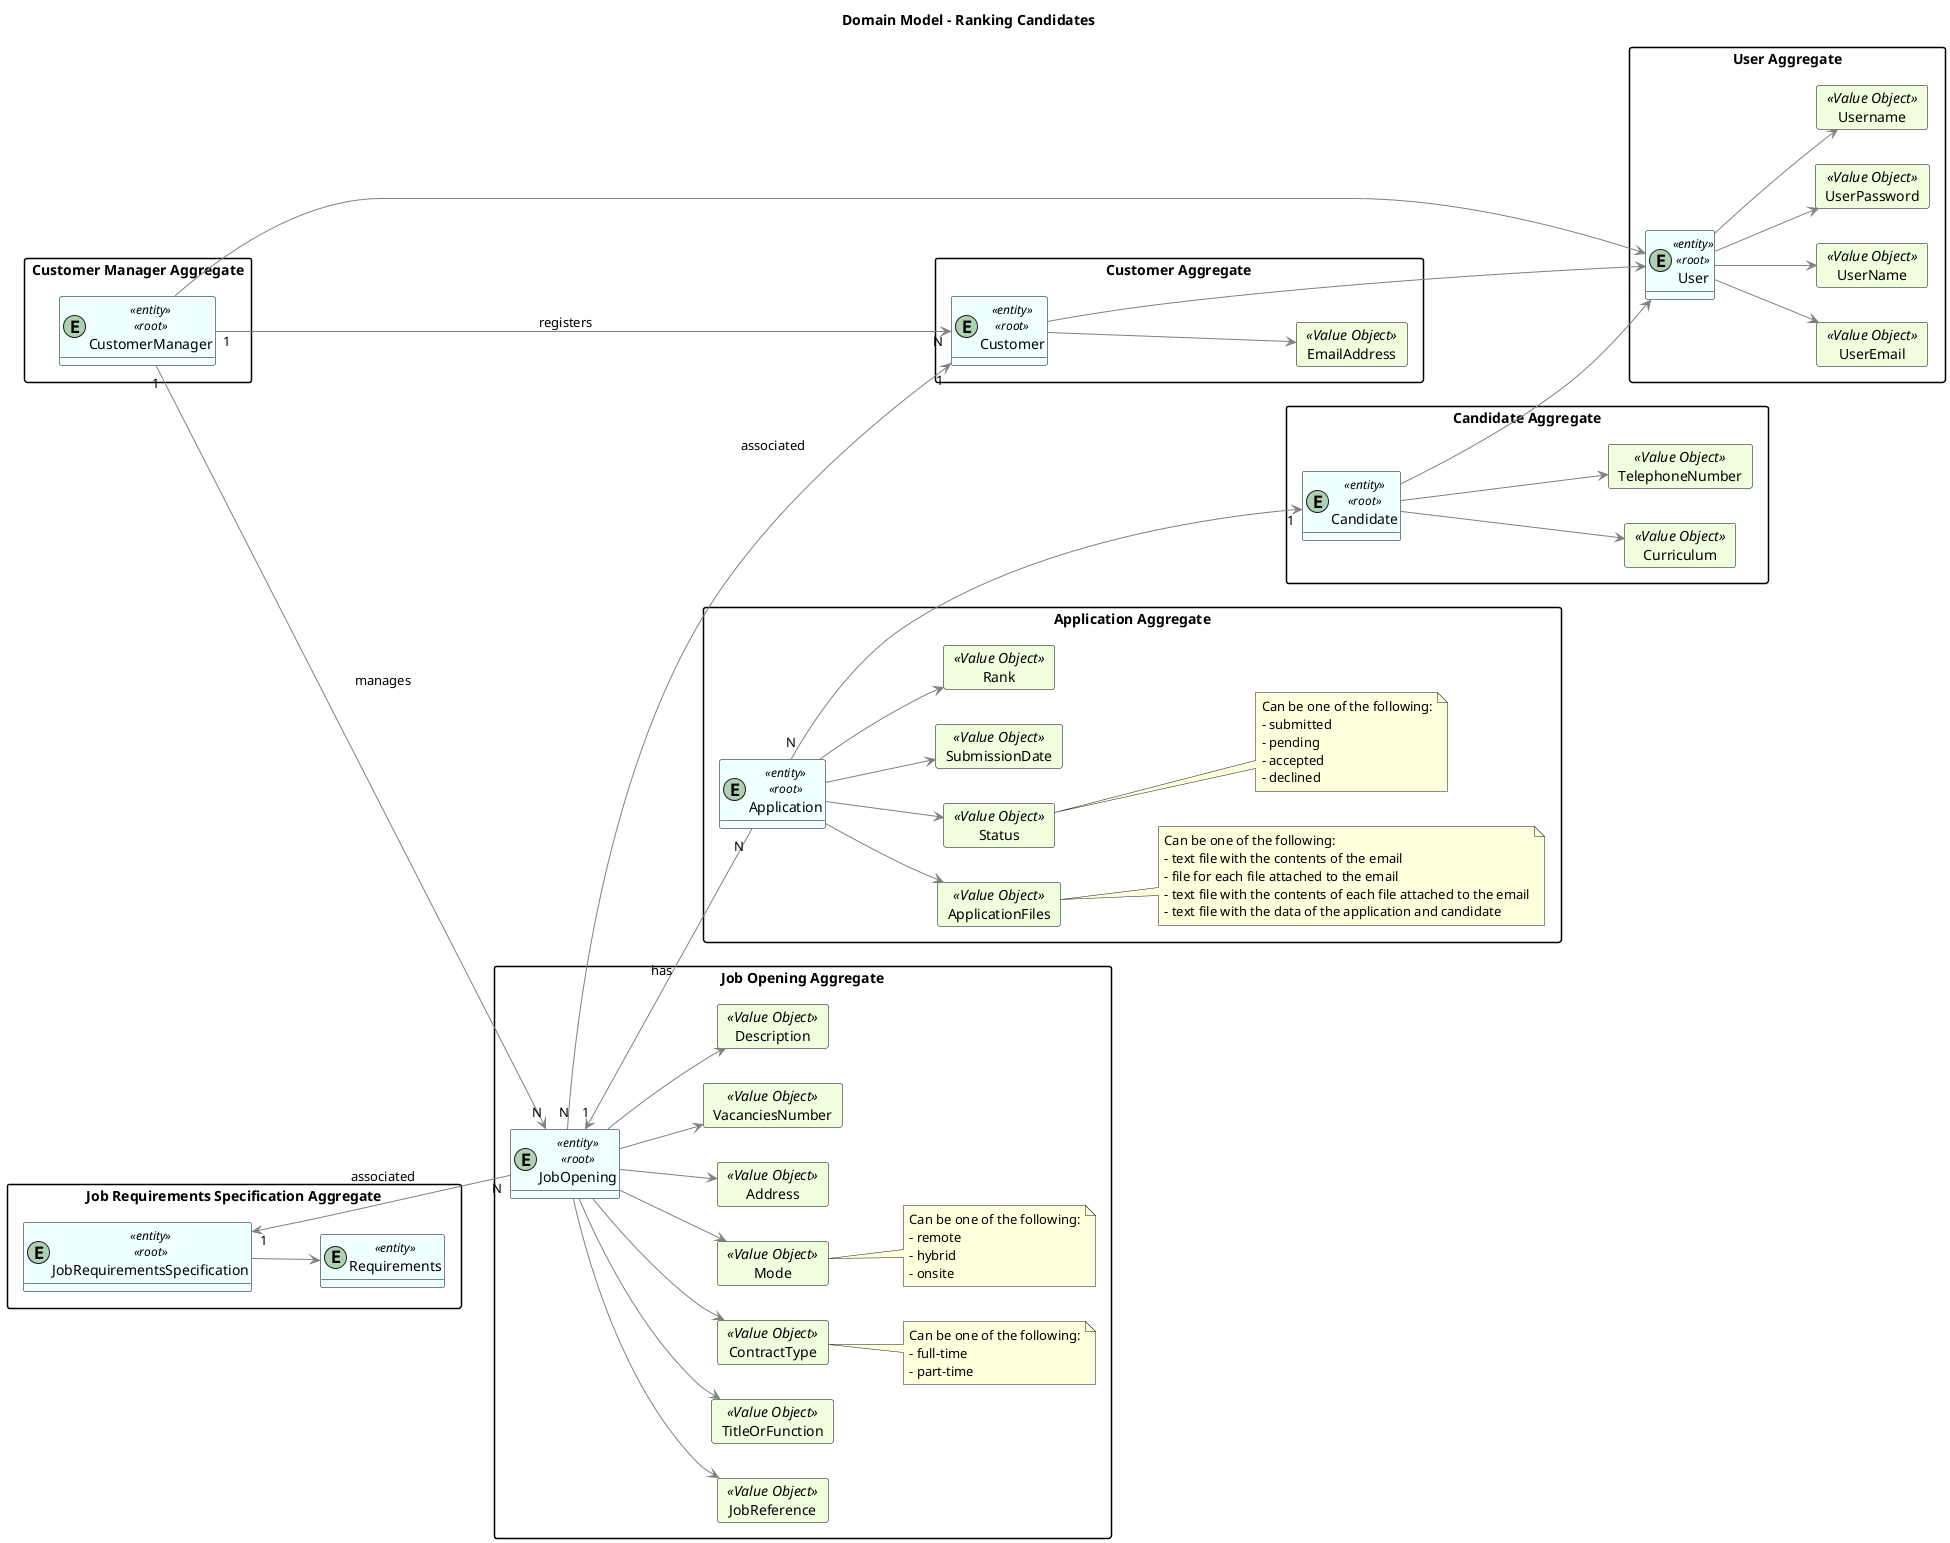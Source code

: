 @startuml
hide methods
left to right direction

Title "Domain Model - Ranking Candidates"

skinparam class {
    LifeLineBorderColor DarkBlue
    LifeLineBackgroundColor APPLICATION
    BackgroundColor #F0FFFF
    ArrowColor grey
    BorderColor black
}

skinparam packageStyle rectangle

skinparam card {
    LifeLineBorderColor Green
    LifeLineBackgroundColor APPLICATION
    BackgroundColor #F0FFDD
    ArrowColor DarkGrey
    BorderColor Black
}

package "Customer Manager Aggregate"{
entity CustomerManager <<entity>><<root>>
}

package "User Aggregate"{
entity User <<entity>><<root>>

    card UserEmail <<Value Object>> {
    }
    card UserName <<Value Object>> {
    }
    card UserPassword <<Value Object>> {
    }
    card Username<<Value Object>> {
    }

    User --> UserEmail
    User --> UserName
    User --> Username
    User --> UserPassword

}

package "Application Aggregate"{
entity Application <<entity>><<root>>

    card ApplicationFiles <<Value Object>>{
    }
    card Status <<Value Object>>{
    }
    card SubmissionDate <<Value Object>>{
    }
    card Rank <<Value Object>>{
    }

    Application --> ApplicationFiles
    Application --> Status
    Application --> SubmissionDate
    Application --> Rank

    note right of Status
        Can be one of the following:
        - submitted
        - pending
        - accepted
        - declined
    end note

    note right of ApplicationFiles
        Can be one of the following:
        - text file with the contents of the email
        - file for each file attached to the email
        - text file with the contents of each file attached to the email
        - text file with the data of the application and candidate
    end note

}

package "Job Opening Aggregate"{
entity JobOpening <<entity>><<root>>

    card JobReference <<Value Object>> {
    }
    card TitleOrFunction <<Value Object>> {
    }
    card ContractType <<Value Object>> {
    }
    card Mode <<Value Object>> {
    }
    card Address <<Value Object>> {
    }
    card VacanciesNumber <<Value Object>> {
    }
    card Description <<Value Object>> {
    }

    JobOpening --> JobReference
    JobOpening --> TitleOrFunction
    JobOpening --> ContractType
    JobOpening --> Mode
    JobOpening --> Address
    JobOpening --> VacanciesNumber
    JobOpening --> Description

    note right of ContractType
        Can be one of the following:
        - full-time
        - part-time
    end note

    note right of Mode
         Can be one of the following:
         - remote
         - hybrid
         - onsite
    end note

}

package "Job Requirements Specification Aggregate"{
entity JobRequirementsSpecification <<entity>><<root>>

    entity Requirements <<entity>>

    JobRequirementsSpecification --> Requirements

}

package "Customer Aggregate"{
entity Customer <<entity>><<root>>

    card EmailAddress <<Value Object>>{
    }

    Customer --> EmailAddress
}

package "Candidate Aggregate"{
entity Candidate <<entity>><<root>>

    card Curriculum <<Value Object>> {
    }
    card TelephoneNumber <<Value Object>>{
    }

    Candidate --> Curriculum
    Candidate --> TelephoneNumber
}

JobOpening "1" <-- "N " Application : has
JobOpening "N" ---> "1" Customer : associated
Application "N" ---> "1" Candidate
JobRequirementsSpecification "1" <--- "N" JobOpening : associated
CustomerManager "1" ---> "N" JobOpening : manages
CustomerManager "1" ---> "N" Customer : registers

Candidate --> User
Customer ---> User
CustomerManager ---> User

@enduml